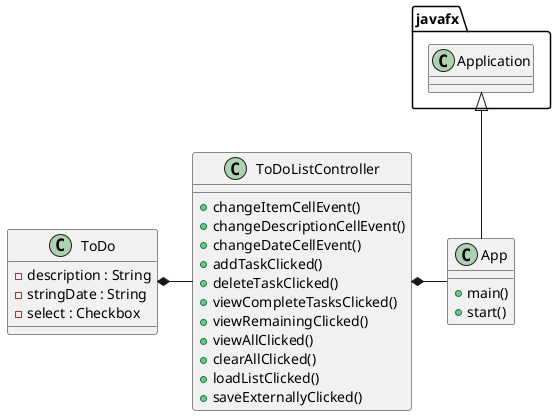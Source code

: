 @startuml
'https://plantuml.com/class-diagram

class App {
    + main()
    + start()
}


class ToDo {
    - description : String
    - stringDate : String
    - select : Checkbox
}

class ToDoListController {
    + changeItemCellEvent()
    + changeDescriptionCellEvent()
    + changeDateCellEvent()
    + addTaskClicked()
    + deleteTaskClicked()
    + viewCompleteTasksClicked()
    + viewRemainingClicked()
    + viewAllClicked()
    + clearAllClicked()
    + loadListClicked()
    + saveExternallyClicked()
}

ToDoListController *- App

ToDo *- ToDoListController


javafx.Application <|-- App


@enduml